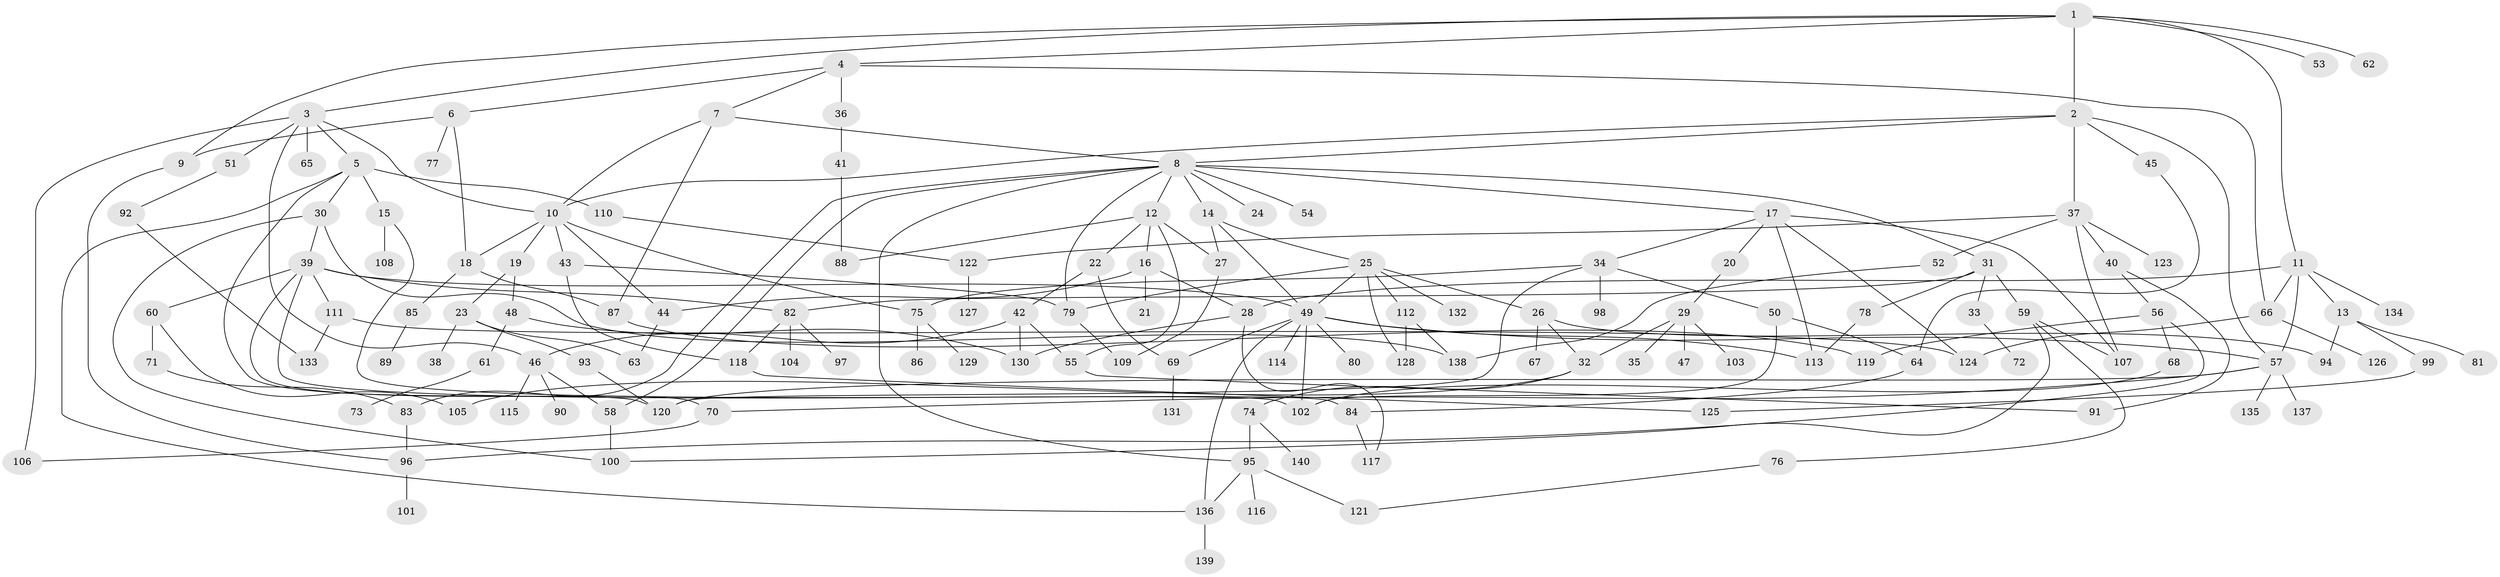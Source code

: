 // coarse degree distribution, {7: 0.047058823529411764, 12: 0.011764705882352941, 4: 0.2, 11: 0.011764705882352941, 2: 0.10588235294117647, 3: 0.2235294117647059, 6: 0.058823529411764705, 1: 0.23529411764705882, 8: 0.011764705882352941, 5: 0.08235294117647059, 9: 0.011764705882352941}
// Generated by graph-tools (version 1.1) at 2025/36/03/04/25 23:36:07]
// undirected, 140 vertices, 204 edges
graph export_dot {
  node [color=gray90,style=filled];
  1;
  2;
  3;
  4;
  5;
  6;
  7;
  8;
  9;
  10;
  11;
  12;
  13;
  14;
  15;
  16;
  17;
  18;
  19;
  20;
  21;
  22;
  23;
  24;
  25;
  26;
  27;
  28;
  29;
  30;
  31;
  32;
  33;
  34;
  35;
  36;
  37;
  38;
  39;
  40;
  41;
  42;
  43;
  44;
  45;
  46;
  47;
  48;
  49;
  50;
  51;
  52;
  53;
  54;
  55;
  56;
  57;
  58;
  59;
  60;
  61;
  62;
  63;
  64;
  65;
  66;
  67;
  68;
  69;
  70;
  71;
  72;
  73;
  74;
  75;
  76;
  77;
  78;
  79;
  80;
  81;
  82;
  83;
  84;
  85;
  86;
  87;
  88;
  89;
  90;
  91;
  92;
  93;
  94;
  95;
  96;
  97;
  98;
  99;
  100;
  101;
  102;
  103;
  104;
  105;
  106;
  107;
  108;
  109;
  110;
  111;
  112;
  113;
  114;
  115;
  116;
  117;
  118;
  119;
  120;
  121;
  122;
  123;
  124;
  125;
  126;
  127;
  128;
  129;
  130;
  131;
  132;
  133;
  134;
  135;
  136;
  137;
  138;
  139;
  140;
  1 -- 2;
  1 -- 3;
  1 -- 4;
  1 -- 11;
  1 -- 53;
  1 -- 62;
  1 -- 9;
  2 -- 8;
  2 -- 10;
  2 -- 37;
  2 -- 45;
  2 -- 57;
  3 -- 5;
  3 -- 51;
  3 -- 65;
  3 -- 106;
  3 -- 10;
  3 -- 46;
  4 -- 6;
  4 -- 7;
  4 -- 36;
  4 -- 66;
  5 -- 15;
  5 -- 30;
  5 -- 110;
  5 -- 136;
  5 -- 120;
  6 -- 9;
  6 -- 77;
  6 -- 18;
  7 -- 87;
  7 -- 8;
  7 -- 10;
  8 -- 12;
  8 -- 14;
  8 -- 17;
  8 -- 24;
  8 -- 31;
  8 -- 54;
  8 -- 58;
  8 -- 83;
  8 -- 95;
  8 -- 79;
  9 -- 96;
  10 -- 18;
  10 -- 19;
  10 -- 43;
  10 -- 44;
  10 -- 75;
  11 -- 13;
  11 -- 134;
  11 -- 57;
  11 -- 28;
  11 -- 66;
  12 -- 16;
  12 -- 22;
  12 -- 27;
  12 -- 55;
  12 -- 88;
  13 -- 81;
  13 -- 94;
  13 -- 99;
  14 -- 25;
  14 -- 27;
  14 -- 49;
  15 -- 108;
  15 -- 84;
  16 -- 21;
  16 -- 28;
  16 -- 44;
  17 -- 20;
  17 -- 34;
  17 -- 124;
  17 -- 107;
  17 -- 113;
  18 -- 85;
  18 -- 87;
  19 -- 23;
  19 -- 48;
  20 -- 29;
  22 -- 42;
  22 -- 69;
  23 -- 38;
  23 -- 93;
  23 -- 63;
  25 -- 26;
  25 -- 49;
  25 -- 112;
  25 -- 132;
  25 -- 79;
  25 -- 128;
  26 -- 32;
  26 -- 67;
  26 -- 94;
  27 -- 109;
  28 -- 117;
  28 -- 130;
  29 -- 35;
  29 -- 47;
  29 -- 103;
  29 -- 32;
  30 -- 39;
  30 -- 100;
  30 -- 138;
  31 -- 33;
  31 -- 59;
  31 -- 78;
  31 -- 82;
  32 -- 74;
  32 -- 105;
  33 -- 72;
  34 -- 50;
  34 -- 75;
  34 -- 98;
  34 -- 120;
  36 -- 41;
  37 -- 40;
  37 -- 52;
  37 -- 107;
  37 -- 123;
  37 -- 122;
  39 -- 60;
  39 -- 111;
  39 -- 102;
  39 -- 82;
  39 -- 49;
  39 -- 70;
  40 -- 56;
  40 -- 91;
  41 -- 88;
  42 -- 46;
  42 -- 55;
  42 -- 130;
  43 -- 79;
  43 -- 118;
  44 -- 63;
  45 -- 64;
  46 -- 90;
  46 -- 115;
  46 -- 58;
  48 -- 61;
  48 -- 130;
  49 -- 80;
  49 -- 114;
  49 -- 136;
  49 -- 57;
  49 -- 102;
  49 -- 113;
  49 -- 69;
  50 -- 102;
  50 -- 64;
  51 -- 92;
  52 -- 138;
  55 -- 91;
  56 -- 68;
  56 -- 96;
  56 -- 119;
  57 -- 70;
  57 -- 120;
  57 -- 135;
  57 -- 137;
  58 -- 100;
  59 -- 76;
  59 -- 100;
  59 -- 107;
  60 -- 71;
  60 -- 105;
  61 -- 73;
  64 -- 84;
  66 -- 126;
  66 -- 124;
  68 -- 102;
  69 -- 131;
  70 -- 106;
  71 -- 83;
  74 -- 140;
  74 -- 95;
  75 -- 86;
  75 -- 129;
  76 -- 121;
  78 -- 113;
  79 -- 109;
  82 -- 97;
  82 -- 104;
  82 -- 118;
  83 -- 96;
  84 -- 117;
  85 -- 89;
  87 -- 119;
  92 -- 133;
  93 -- 120;
  95 -- 116;
  95 -- 121;
  95 -- 136;
  96 -- 101;
  99 -- 125;
  110 -- 122;
  111 -- 133;
  111 -- 124;
  112 -- 128;
  112 -- 138;
  118 -- 125;
  122 -- 127;
  136 -- 139;
}
